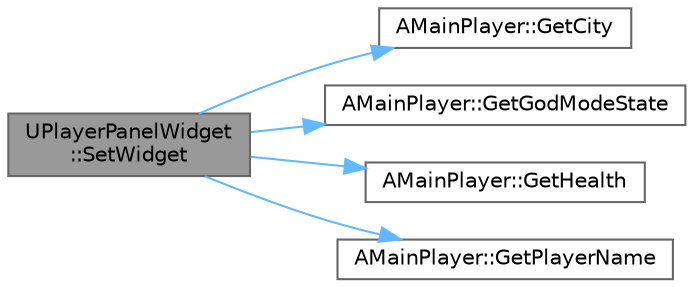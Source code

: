 digraph "UPlayerPanelWidget::SetWidget"
{
 // LATEX_PDF_SIZE
  bgcolor="transparent";
  edge [fontname=Helvetica,fontsize=10,labelfontname=Helvetica,labelfontsize=10];
  node [fontname=Helvetica,fontsize=10,shape=box,height=0.2,width=0.4];
  rankdir="LR";
  Node1 [id="Node000001",label="UPlayerPanelWidget\l::SetWidget",height=0.2,width=0.4,color="gray40", fillcolor="grey60", style="filled", fontcolor="black",tooltip=" "];
  Node1 -> Node2 [id="edge1_Node000001_Node000002",color="steelblue1",style="solid",tooltip=" "];
  Node2 [id="Node000002",label="AMainPlayer::GetCity",height=0.2,width=0.4,color="grey40", fillcolor="white", style="filled",URL="$class_a_main_player.html#a9af4922763eeab2f8f4abc0eb9d02e6a",tooltip=" "];
  Node1 -> Node3 [id="edge2_Node000001_Node000003",color="steelblue1",style="solid",tooltip=" "];
  Node3 [id="Node000003",label="AMainPlayer::GetGodModeState",height=0.2,width=0.4,color="grey40", fillcolor="white", style="filled",URL="$class_a_main_player.html#aa0d296395e08a4e8f279ea9062bf88fe",tooltip=" "];
  Node1 -> Node4 [id="edge3_Node000001_Node000004",color="steelblue1",style="solid",tooltip=" "];
  Node4 [id="Node000004",label="AMainPlayer::GetHealth",height=0.2,width=0.4,color="grey40", fillcolor="white", style="filled",URL="$class_a_main_player.html#ab8f8ca587e4109a1aaf069ca948dd63c",tooltip=" "];
  Node1 -> Node5 [id="edge4_Node000001_Node000005",color="steelblue1",style="solid",tooltip=" "];
  Node5 [id="Node000005",label="AMainPlayer::GetPlayerName",height=0.2,width=0.4,color="grey40", fillcolor="white", style="filled",URL="$class_a_main_player.html#a255d726e0153eff5d401e24db2afc547",tooltip=" "];
}

